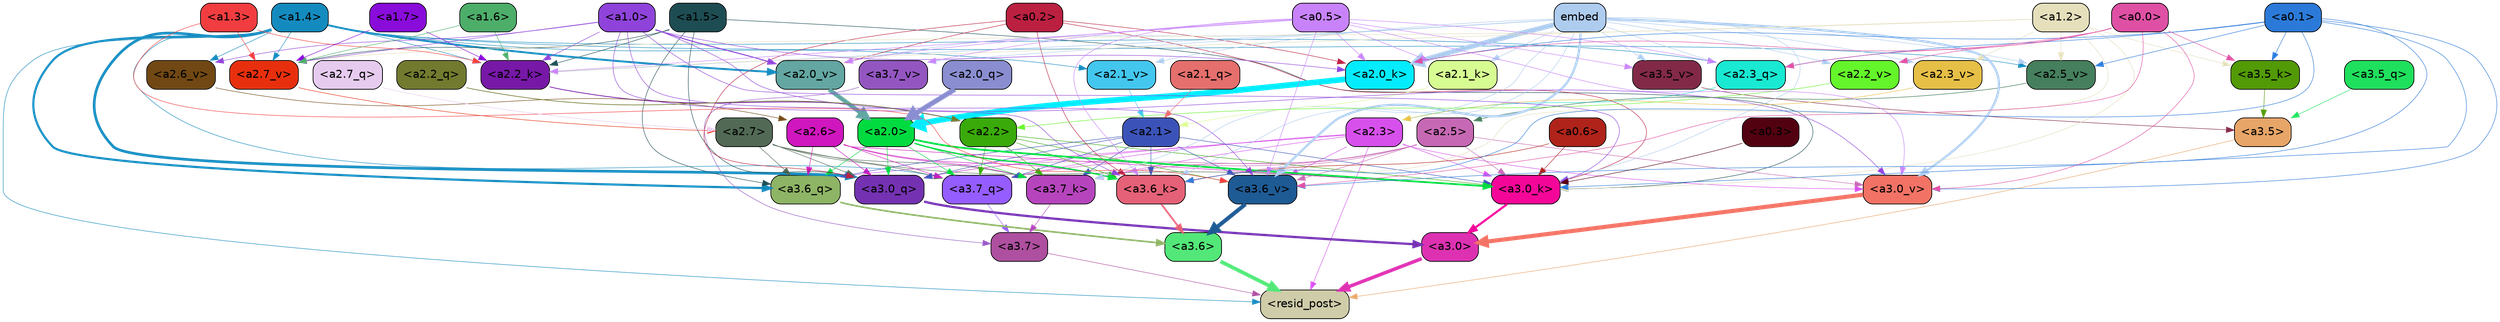 strict digraph "" {
	graph [bgcolor=transparent,
		layout=dot,
		overlap=false,
		splines=true
	];
	"<a3.7>"	[color=black,
		fillcolor="#ae4f9f",
		fontname=Helvetica,
		shape=box,
		style="filled, rounded"];
	"<resid_post>"	[color=black,
		fillcolor="#cfcca9",
		fontname=Helvetica,
		shape=box,
		style="filled, rounded"];
	"<a3.7>" -> "<resid_post>"	[color="#ae4f9f",
		penwidth=0.6];
	"<a3.6>"	[color=black,
		fillcolor="#52e778",
		fontname=Helvetica,
		shape=box,
		style="filled, rounded"];
	"<a3.6>" -> "<resid_post>"	[color="#52e778",
		penwidth=4.646730065345764];
	"<a3.5>"	[color=black,
		fillcolor="#e7a567",
		fontname=Helvetica,
		shape=box,
		style="filled, rounded"];
	"<a3.5>" -> "<resid_post>"	[color="#e7a567",
		penwidth=0.6];
	"<a3.0>"	[color=black,
		fillcolor="#dd31b2",
		fontname=Helvetica,
		shape=box,
		style="filled, rounded"];
	"<a3.0>" -> "<resid_post>"	[color="#dd31b2",
		penwidth=4.323132634162903];
	"<a2.3>"	[color=black,
		fillcolor="#d750ec",
		fontname=Helvetica,
		shape=box,
		style="filled, rounded"];
	"<a2.3>" -> "<resid_post>"	[color="#d750ec",
		penwidth=0.6];
	"<a3.7_q>"	[color=black,
		fillcolor="#955cff",
		fontname=Helvetica,
		shape=box,
		style="filled, rounded"];
	"<a2.3>" -> "<a3.7_q>"	[color="#d750ec",
		penwidth=0.6];
	"<a3.6_q>"	[color=black,
		fillcolor="#8eb465",
		fontname=Helvetica,
		shape=box,
		style="filled, rounded"];
	"<a2.3>" -> "<a3.6_q>"	[color="#d750ec",
		penwidth=0.6];
	"<a3.0_q>"	[color=black,
		fillcolor="#7432b2",
		fontname=Helvetica,
		shape=box,
		style="filled, rounded"];
	"<a2.3>" -> "<a3.0_q>"	[color="#d750ec",
		penwidth=0.6];
	"<a3.7_k>"	[color=black,
		fillcolor="#b645bd",
		fontname=Helvetica,
		shape=box,
		style="filled, rounded"];
	"<a2.3>" -> "<a3.7_k>"	[color="#d750ec",
		penwidth=0.6];
	"<a3.0_k>"	[color=black,
		fillcolor="#f40798",
		fontname=Helvetica,
		shape=box,
		style="filled, rounded"];
	"<a2.3>" -> "<a3.0_k>"	[color="#d750ec",
		penwidth=0.6];
	"<a3.6_v>"	[color=black,
		fillcolor="#1e5a94",
		fontname=Helvetica,
		shape=box,
		style="filled, rounded"];
	"<a2.3>" -> "<a3.6_v>"	[color="#d750ec",
		penwidth=0.6];
	"<a3.0_v>"	[color=black,
		fillcolor="#f27365",
		fontname=Helvetica,
		shape=box,
		style="filled, rounded"];
	"<a2.3>" -> "<a3.0_v>"	[color="#d750ec",
		penwidth=0.6];
	"<a1.4>"	[color=black,
		fillcolor="#148bbf",
		fontname=Helvetica,
		shape=box,
		style="filled, rounded"];
	"<a1.4>" -> "<resid_post>"	[color="#148bbf",
		penwidth=0.6];
	"<a1.4>" -> "<a3.7_q>"	[color="#148bbf",
		penwidth=0.6];
	"<a1.4>" -> "<a3.6_q>"	[color="#148bbf",
		penwidth=2.700703263282776];
	"<a1.4>" -> "<a3.0_q>"	[color="#148bbf",
		penwidth=3.34255850315094];
	"<a2.3_q>"	[color=black,
		fillcolor="#19e9d2",
		fontname=Helvetica,
		shape=box,
		style="filled, rounded"];
	"<a1.4>" -> "<a2.3_q>"	[color="#148bbf",
		penwidth=0.6];
	"<a2.2_k>"	[color=black,
		fillcolor="#7718a7",
		fontname=Helvetica,
		shape=box,
		style="filled, rounded"];
	"<a1.4>" -> "<a2.2_k>"	[color="#148bbf",
		penwidth=0.6];
	"<a2.7_v>"	[color=black,
		fillcolor="#e82f0d",
		fontname=Helvetica,
		shape=box,
		style="filled, rounded"];
	"<a1.4>" -> "<a2.7_v>"	[color="#148bbf",
		penwidth=0.6];
	"<a2.6_v>"	[color=black,
		fillcolor="#714813",
		fontname=Helvetica,
		shape=box,
		style="filled, rounded"];
	"<a1.4>" -> "<a2.6_v>"	[color="#148bbf",
		penwidth=0.6];
	"<a2.5_v>"	[color=black,
		fillcolor="#457f5d",
		fontname=Helvetica,
		shape=box,
		style="filled, rounded"];
	"<a1.4>" -> "<a2.5_v>"	[color="#148bbf",
		penwidth=0.6];
	"<a2.1_v>"	[color=black,
		fillcolor="#43c7ef",
		fontname=Helvetica,
		shape=box,
		style="filled, rounded"];
	"<a1.4>" -> "<a2.1_v>"	[color="#148bbf",
		penwidth=0.6];
	"<a2.0_v>"	[color=black,
		fillcolor="#63a6a2",
		fontname=Helvetica,
		shape=box,
		style="filled, rounded"];
	"<a1.4>" -> "<a2.0_v>"	[color="#148bbf",
		penwidth=2.387977123260498];
	"<a3.7_q>" -> "<a3.7>"	[color="#955cff",
		penwidth=0.6];
	"<a3.6_q>" -> "<a3.6>"	[color="#8eb465",
		penwidth=2.03758105635643];
	"<a3.5_q>"	[color=black,
		fillcolor="#1fe05d",
		fontname=Helvetica,
		shape=box,
		style="filled, rounded"];
	"<a3.5_q>" -> "<a3.5>"	[color="#1fe05d",
		penwidth=0.6];
	"<a3.0_q>" -> "<a3.0>"	[color="#7432b2",
		penwidth=2.8638100624084473];
	"<a3.7_k>" -> "<a3.7>"	[color="#b645bd",
		penwidth=0.6];
	"<a3.6_k>"	[color=black,
		fillcolor="#e56177",
		fontname=Helvetica,
		shape=box,
		style="filled, rounded"];
	"<a3.6_k>" -> "<a3.6>"	[color="#e56177",
		penwidth=2.174198240041733];
	"<a3.5_k>"	[color=black,
		fillcolor="#529a06",
		fontname=Helvetica,
		shape=box,
		style="filled, rounded"];
	"<a3.5_k>" -> "<a3.5>"	[color="#529a06",
		penwidth=0.6];
	"<a3.0_k>" -> "<a3.0>"	[color="#f40798",
		penwidth=2.6274144649505615];
	"<a3.7_v>"	[color=black,
		fillcolor="#9356c1",
		fontname=Helvetica,
		shape=box,
		style="filled, rounded"];
	"<a3.7_v>" -> "<a3.7>"	[color="#9356c1",
		penwidth=0.6];
	"<a3.6_v>" -> "<a3.6>"	[color="#1e5a94",
		penwidth=5.002329230308533];
	"<a3.5_v>"	[color=black,
		fillcolor="#822948",
		fontname=Helvetica,
		shape=box,
		style="filled, rounded"];
	"<a3.5_v>" -> "<a3.5>"	[color="#822948",
		penwidth=0.6];
	"<a3.0_v>" -> "<a3.0>"	[color="#f27365",
		penwidth=5.188832879066467];
	"<a2.7>"	[color=black,
		fillcolor="#526a55",
		fontname=Helvetica,
		shape=box,
		style="filled, rounded"];
	"<a2.7>" -> "<a3.7_q>"	[color="#526a55",
		penwidth=0.6];
	"<a2.7>" -> "<a3.6_q>"	[color="#526a55",
		penwidth=0.6];
	"<a2.7>" -> "<a3.0_q>"	[color="#526a55",
		penwidth=0.6];
	"<a2.7>" -> "<a3.7_k>"	[color="#526a55",
		penwidth=0.6];
	"<a2.7>" -> "<a3.0_k>"	[color="#526a55",
		penwidth=0.6];
	"<a2.6>"	[color=black,
		fillcolor="#d016be",
		fontname=Helvetica,
		shape=box,
		style="filled, rounded"];
	"<a2.6>" -> "<a3.7_q>"	[color="#d016be",
		penwidth=0.6];
	"<a2.6>" -> "<a3.6_q>"	[color="#d016be",
		penwidth=0.6];
	"<a2.6>" -> "<a3.0_q>"	[color="#d016be",
		penwidth=0.6];
	"<a2.6>" -> "<a3.7_k>"	[color="#d016be",
		penwidth=0.6];
	"<a2.6>" -> "<a3.6_k>"	[color="#d016be",
		penwidth=0.6];
	"<a2.6>" -> "<a3.0_k>"	[color="#d016be",
		penwidth=0.6];
	"<a2.5>"	[color=black,
		fillcolor="#c768b4",
		fontname=Helvetica,
		shape=box,
		style="filled, rounded"];
	"<a2.5>" -> "<a3.7_q>"	[color="#c768b4",
		penwidth=0.6];
	"<a2.5>" -> "<a3.0_q>"	[color="#c768b4",
		penwidth=0.6];
	"<a2.5>" -> "<a3.7_k>"	[color="#c768b4",
		penwidth=0.6];
	"<a2.5>" -> "<a3.6_k>"	[color="#c768b4",
		penwidth=0.6];
	"<a2.5>" -> "<a3.0_k>"	[color="#c768b4",
		penwidth=0.6];
	"<a2.5>" -> "<a3.6_v>"	[color="#c768b4",
		penwidth=0.6];
	"<a2.5>" -> "<a3.0_v>"	[color="#c768b4",
		penwidth=0.6];
	"<a2.2>"	[color=black,
		fillcolor="#39aa0a",
		fontname=Helvetica,
		shape=box,
		style="filled, rounded"];
	"<a2.2>" -> "<a3.7_q>"	[color="#39aa0a",
		penwidth=0.6];
	"<a2.2>" -> "<a3.7_k>"	[color="#39aa0a",
		penwidth=0.6];
	"<a2.2>" -> "<a3.6_k>"	[color="#39aa0a",
		penwidth=0.6];
	"<a2.2>" -> "<a3.0_k>"	[color="#39aa0a",
		penwidth=0.6];
	"<a2.2>" -> "<a3.6_v>"	[color="#39aa0a",
		penwidth=0.6];
	"<a2.1>"	[color=black,
		fillcolor="#3b53b9",
		fontname=Helvetica,
		shape=box,
		style="filled, rounded"];
	"<a2.1>" -> "<a3.7_q>"	[color="#3b53b9",
		penwidth=0.6];
	"<a2.1>" -> "<a3.6_q>"	[color="#3b53b9",
		penwidth=0.6];
	"<a2.1>" -> "<a3.0_q>"	[color="#3b53b9",
		penwidth=0.6];
	"<a2.1>" -> "<a3.7_k>"	[color="#3b53b9",
		penwidth=0.6];
	"<a2.1>" -> "<a3.6_k>"	[color="#3b53b9",
		penwidth=0.6];
	"<a2.1>" -> "<a3.0_k>"	[color="#3b53b9",
		penwidth=0.6];
	"<a2.1>" -> "<a3.6_v>"	[color="#3b53b9",
		penwidth=0.6];
	"<a2.0>"	[color=black,
		fillcolor="#01db40",
		fontname=Helvetica,
		shape=box,
		style="filled, rounded"];
	"<a2.0>" -> "<a3.7_q>"	[color="#01db40",
		penwidth=0.6];
	"<a2.0>" -> "<a3.6_q>"	[color="#01db40",
		penwidth=0.6];
	"<a2.0>" -> "<a3.0_q>"	[color="#01db40",
		penwidth=0.6];
	"<a2.0>" -> "<a3.7_k>"	[color="#01db40",
		penwidth=0.6];
	"<a2.0>" -> "<a3.6_k>"	[color="#01db40",
		penwidth=1.6454488784074783];
	"<a2.0>" -> "<a3.0_k>"	[color="#01db40",
		penwidth=2.2218968719244003];
	"<a1.5>"	[color=black,
		fillcolor="#1d4d53",
		fontname=Helvetica,
		shape=box,
		style="filled, rounded"];
	"<a1.5>" -> "<a3.6_q>"	[color="#1d4d53",
		penwidth=0.6];
	"<a1.5>" -> "<a3.0_q>"	[color="#1d4d53",
		penwidth=0.6];
	"<a1.5>" -> "<a3.0_k>"	[color="#1d4d53",
		penwidth=0.6];
	"<a1.5>" -> "<a2.2_k>"	[color="#1d4d53",
		penwidth=0.6];
	"<a1.5>" -> "<a2.7_v>"	[color="#1d4d53",
		penwidth=0.6];
	"<a0.2>"	[color=black,
		fillcolor="#bc2041",
		fontname=Helvetica,
		shape=box,
		style="filled, rounded"];
	"<a0.2>" -> "<a3.0_q>"	[color="#bc2041",
		penwidth=0.6];
	"<a0.2>" -> "<a3.6_k>"	[color="#bc2041",
		penwidth=0.6];
	"<a0.2>" -> "<a3.0_k>"	[color="#bc2041",
		penwidth=0.6];
	"<a2.0_k>"	[color=black,
		fillcolor="#03ecfe",
		fontname=Helvetica,
		shape=box,
		style="filled, rounded"];
	"<a0.2>" -> "<a2.0_k>"	[color="#bc2041",
		penwidth=0.6];
	"<a0.2>" -> "<a2.0_v>"	[color="#bc2041",
		penwidth=0.6];
	embed	[color=black,
		fillcolor="#aeccee",
		fontname=Helvetica,
		shape=box,
		style="filled, rounded"];
	embed -> "<a3.7_k>"	[color="#aeccee",
		penwidth=0.6];
	embed -> "<a3.6_k>"	[color="#aeccee",
		penwidth=0.6];
	embed -> "<a3.0_k>"	[color="#aeccee",
		penwidth=0.6];
	embed -> "<a3.7_v>"	[color="#aeccee",
		penwidth=0.6];
	embed -> "<a3.6_v>"	[color="#aeccee",
		penwidth=2.8301228284835815];
	embed -> "<a3.5_v>"	[color="#aeccee",
		penwidth=0.6];
	embed -> "<a3.0_v>"	[color="#aeccee",
		penwidth=2.7660785913467407];
	embed -> "<a2.3_q>"	[color="#aeccee",
		penwidth=0.6];
	embed -> "<a2.2_k>"	[color="#aeccee",
		penwidth=0.7099294662475586];
	"<a2.1_k>"	[color=black,
		fillcolor="#d7fc92",
		fontname=Helvetica,
		shape=box,
		style="filled, rounded"];
	embed -> "<a2.1_k>"	[color="#aeccee",
		penwidth=0.6];
	embed -> "<a2.0_k>"	[color="#aeccee",
		penwidth=6.075345039367676];
	embed -> "<a2.5_v>"	[color="#aeccee",
		penwidth=0.6];
	"<a2.3_v>"	[color=black,
		fillcolor="#e6bf46",
		fontname=Helvetica,
		shape=box,
		style="filled, rounded"];
	embed -> "<a2.3_v>"	[color="#aeccee",
		penwidth=0.6];
	"<a2.2_v>"	[color=black,
		fillcolor="#64f52a",
		fontname=Helvetica,
		shape=box,
		style="filled, rounded"];
	embed -> "<a2.2_v>"	[color="#aeccee",
		penwidth=0.6909599304199219];
	embed -> "<a2.1_v>"	[color="#aeccee",
		penwidth=0.6];
	embed -> "<a2.0_v>"	[color="#aeccee",
		penwidth=0.6];
	"<a1.2>"	[color=black,
		fillcolor="#e5dfbc",
		fontname=Helvetica,
		shape=box,
		style="filled, rounded"];
	"<a1.2>" -> "<a3.6_k>"	[color="#e5dfbc",
		penwidth=0.6];
	"<a1.2>" -> "<a3.5_k>"	[color="#e5dfbc",
		penwidth=0.6];
	"<a1.2>" -> "<a3.0_k>"	[color="#e5dfbc",
		penwidth=0.6];
	"<a1.2>" -> "<a2.2_k>"	[color="#e5dfbc",
		penwidth=0.6];
	"<a1.2>" -> "<a2.7_v>"	[color="#e5dfbc",
		penwidth=0.6];
	"<a1.2>" -> "<a2.5_v>"	[color="#e5dfbc",
		penwidth=0.6];
	"<a1.2>" -> "<a2.3_v>"	[color="#e5dfbc",
		penwidth=0.6];
	"<a1.0>"	[color=black,
		fillcolor="#8f43da",
		fontname=Helvetica,
		shape=box,
		style="filled, rounded"];
	"<a1.0>" -> "<a3.6_k>"	[color="#8f43da",
		penwidth=0.6];
	"<a1.0>" -> "<a3.0_k>"	[color="#8f43da",
		penwidth=0.6];
	"<a1.0>" -> "<a3.6_v>"	[color="#8f43da",
		penwidth=0.6];
	"<a1.0>" -> "<a3.0_v>"	[color="#8f43da",
		penwidth=0.6];
	"<a1.0>" -> "<a2.2_k>"	[color="#8f43da",
		penwidth=0.6];
	"<a1.0>" -> "<a2.0_k>"	[color="#8f43da",
		penwidth=0.6];
	"<a1.0>" -> "<a2.7_v>"	[color="#8f43da",
		penwidth=0.6];
	"<a1.0>" -> "<a2.6_v>"	[color="#8f43da",
		penwidth=0.6];
	"<a1.0>" -> "<a2.0_v>"	[color="#8f43da",
		penwidth=1.2435333728790283];
	"<a0.6>"	[color=black,
		fillcolor="#af231a",
		fontname=Helvetica,
		shape=box,
		style="filled, rounded"];
	"<a0.6>" -> "<a3.6_k>"	[color="#af231a",
		penwidth=0.6];
	"<a0.6>" -> "<a3.0_k>"	[color="#af231a",
		penwidth=0.6];
	"<a0.5>"	[color=black,
		fillcolor="#c883fb",
		fontname=Helvetica,
		shape=box,
		style="filled, rounded"];
	"<a0.5>" -> "<a3.6_k>"	[color="#c883fb",
		penwidth=0.6];
	"<a0.5>" -> "<a3.7_v>"	[color="#c883fb",
		penwidth=0.6];
	"<a0.5>" -> "<a3.6_v>"	[color="#c883fb",
		penwidth=0.6];
	"<a0.5>" -> "<a3.5_v>"	[color="#c883fb",
		penwidth=0.6];
	"<a0.5>" -> "<a3.0_v>"	[color="#c883fb",
		penwidth=0.6124261617660522];
	"<a0.5>" -> "<a2.3_q>"	[color="#c883fb",
		penwidth=0.6];
	"<a0.5>" -> "<a2.2_k>"	[color="#c883fb",
		penwidth=0.6];
	"<a0.5>" -> "<a2.1_k>"	[color="#c883fb",
		penwidth=0.6];
	"<a0.5>" -> "<a2.0_k>"	[color="#c883fb",
		penwidth=0.6112704277038574];
	"<a0.5>" -> "<a2.0_v>"	[color="#c883fb",
		penwidth=0.6];
	"<a0.1>"	[color=black,
		fillcolor="#2b7ad9",
		fontname=Helvetica,
		shape=box,
		style="filled, rounded"];
	"<a0.1>" -> "<a3.6_k>"	[color="#2b7ad9",
		penwidth=0.6];
	"<a0.1>" -> "<a3.5_k>"	[color="#2b7ad9",
		penwidth=0.6];
	"<a0.1>" -> "<a3.0_k>"	[color="#2b7ad9",
		penwidth=0.6];
	"<a0.1>" -> "<a3.6_v>"	[color="#2b7ad9",
		penwidth=0.6];
	"<a0.1>" -> "<a3.0_v>"	[color="#2b7ad9",
		penwidth=0.6];
	"<a0.1>" -> "<a2.3_q>"	[color="#2b7ad9",
		penwidth=0.6];
	"<a0.1>" -> "<a2.0_k>"	[color="#2b7ad9",
		penwidth=0.6];
	"<a0.1>" -> "<a2.5_v>"	[color="#2b7ad9",
		penwidth=0.6];
	"<a0.0>"	[color=black,
		fillcolor="#df50a4",
		fontname=Helvetica,
		shape=box,
		style="filled, rounded"];
	"<a0.0>" -> "<a3.5_k>"	[color="#df50a4",
		penwidth=0.6];
	"<a0.0>" -> "<a3.6_v>"	[color="#df50a4",
		penwidth=0.6];
	"<a0.0>" -> "<a3.0_v>"	[color="#df50a4",
		penwidth=0.6];
	"<a0.0>" -> "<a2.3_q>"	[color="#df50a4",
		penwidth=0.6];
	"<a0.0>" -> "<a2.0_k>"	[color="#df50a4",
		penwidth=0.6];
	"<a0.0>" -> "<a2.2_v>"	[color="#df50a4",
		penwidth=0.6];
	"<a0.3>"	[color=black,
		fillcolor="#520111",
		fontname=Helvetica,
		shape=box,
		style="filled, rounded"];
	"<a0.3>" -> "<a3.0_k>"	[color="#520111",
		penwidth=0.6];
	"<a1.3>"	[color=black,
		fillcolor="#f23d40",
		fontname=Helvetica,
		shape=box,
		style="filled, rounded"];
	"<a1.3>" -> "<a3.6_v>"	[color="#f23d40",
		penwidth=0.6];
	"<a1.3>" -> "<a2.2_k>"	[color="#f23d40",
		penwidth=0.6];
	"<a1.3>" -> "<a2.7_v>"	[color="#f23d40",
		penwidth=0.6];
	"<a2.7_q>"	[color=black,
		fillcolor="#e6cbee",
		fontname=Helvetica,
		shape=box,
		style="filled, rounded"];
	"<a2.7_q>" -> "<a2.7>"	[color="#e6cbee",
		penwidth=0.6];
	"<a2.3_q>" -> "<a2.3>"	[color="#19e9d2",
		penwidth=0.6];
	"<a2.2_q>"	[color=black,
		fillcolor="#717a2e",
		fontname=Helvetica,
		shape=box,
		style="filled, rounded"];
	"<a2.2_q>" -> "<a2.2>"	[color="#717a2e",
		penwidth=0.8114519119262695];
	"<a2.1_q>"	[color=black,
		fillcolor="#e56f6d",
		fontname=Helvetica,
		shape=box,
		style="filled, rounded"];
	"<a2.1_q>" -> "<a2.1>"	[color="#e56f6d",
		penwidth=0.6];
	"<a2.0_q>"	[color=black,
		fillcolor="#8a8ed0",
		fontname=Helvetica,
		shape=box,
		style="filled, rounded"];
	"<a2.0_q>" -> "<a2.0>"	[color="#8a8ed0",
		penwidth=6.2323237657547];
	"<a2.2_k>" -> "<a2.2>"	[color="#7718a7",
		penwidth=0.9331893920898438];
	"<a2.1_k>" -> "<a2.1>"	[color="#d7fc92",
		penwidth=0.6];
	"<a2.0_k>" -> "<a2.0>"	[color="#03ecfe",
		penwidth=7.158664226531982];
	"<a2.7_v>" -> "<a2.7>"	[color="#e82f0d",
		penwidth=0.6];
	"<a2.6_v>" -> "<a2.6>"	[color="#714813",
		penwidth=0.6];
	"<a2.5_v>" -> "<a2.5>"	[color="#457f5d",
		penwidth=0.6657319068908691];
	"<a2.3_v>" -> "<a2.3>"	[color="#e6bf46",
		penwidth=0.6];
	"<a2.2_v>" -> "<a2.2>"	[color="#64f52a",
		penwidth=0.6];
	"<a2.1_v>" -> "<a2.1>"	[color="#43c7ef",
		penwidth=0.6];
	"<a2.0_v>" -> "<a2.0>"	[color="#63a6a2",
		penwidth=5.380099236965179];
	"<a1.7>"	[color=black,
		fillcolor="#890cdb",
		fontname=Helvetica,
		shape=box,
		style="filled, rounded"];
	"<a1.7>" -> "<a2.2_k>"	[color="#890cdb",
		penwidth=0.6];
	"<a1.7>" -> "<a2.7_v>"	[color="#890cdb",
		penwidth=0.6];
	"<a1.6>"	[color=black,
		fillcolor="#4dae6a",
		fontname=Helvetica,
		shape=box,
		style="filled, rounded"];
	"<a1.6>" -> "<a2.2_k>"	[color="#4dae6a",
		penwidth=0.6];
	"<a1.6>" -> "<a2.7_v>"	[color="#4dae6a",
		penwidth=0.6];
}
